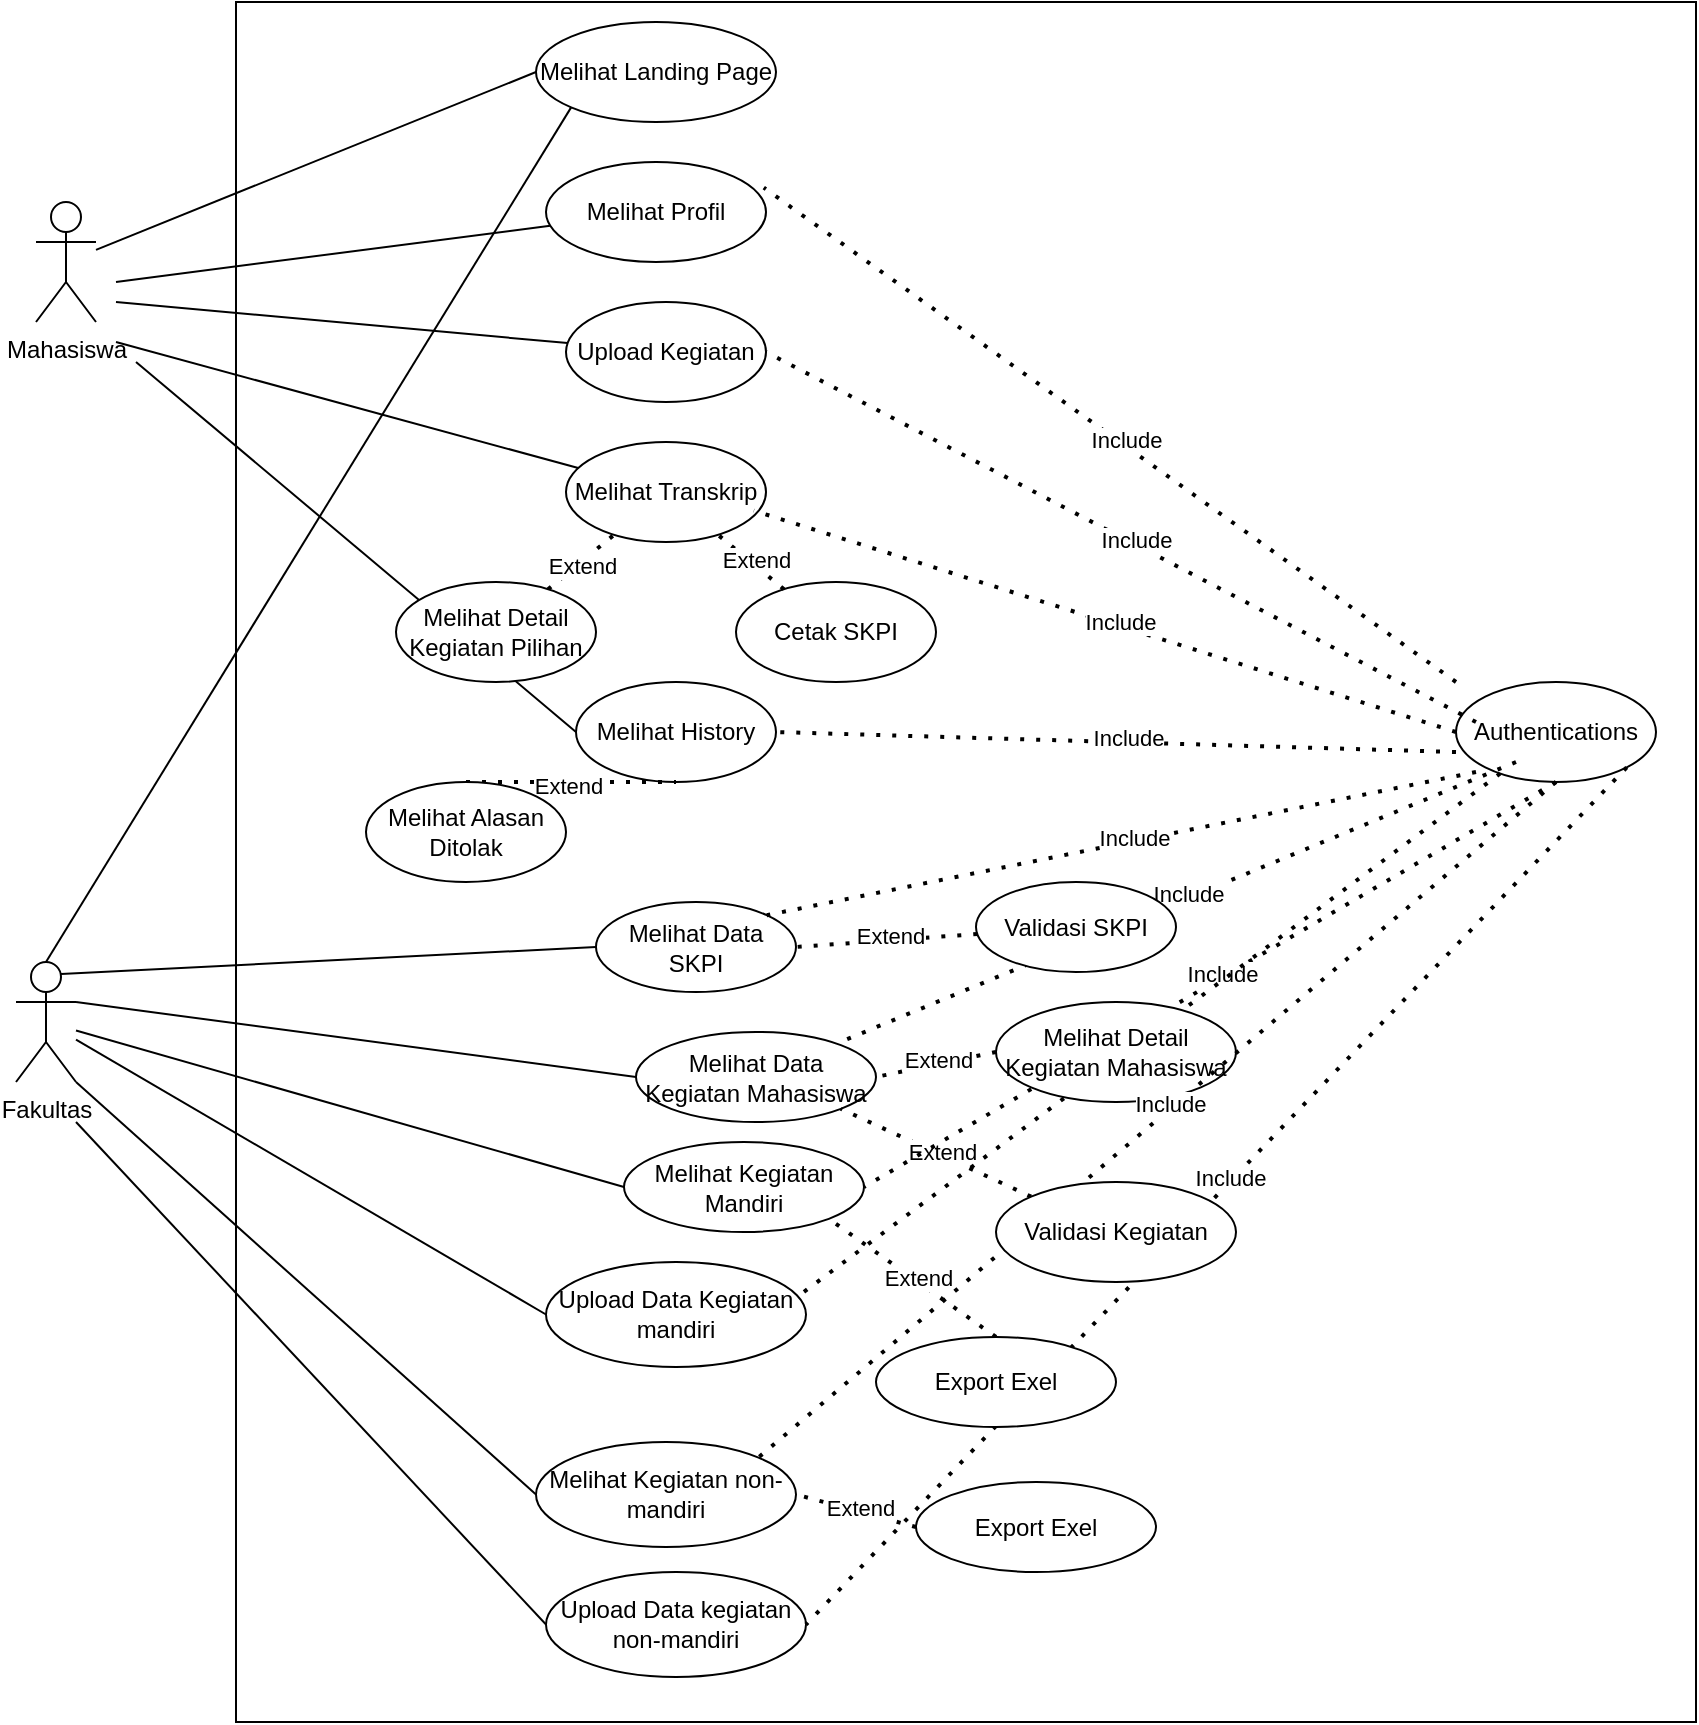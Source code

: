 <mxfile version="22.1.18" type="device">
  <diagram name="Page-1" id="A6B7-cWxKGjiSPkoLE6h">
    <mxGraphModel dx="2049" dy="1080" grid="1" gridSize="10" guides="1" tooltips="1" connect="1" arrows="1" fold="1" page="1" pageScale="1" pageWidth="827" pageHeight="1169" math="0" shadow="0">
      <root>
        <mxCell id="0" />
        <mxCell id="1" parent="0" />
        <mxCell id="1y4yaPu94soA09TT-AYd-12" value="" style="rounded=0;whiteSpace=wrap;html=1;" vertex="1" parent="1">
          <mxGeometry x="160" y="70" width="730" height="860" as="geometry" />
        </mxCell>
        <mxCell id="1y4yaPu94soA09TT-AYd-1" value="Mahasiswa" style="shape=umlActor;verticalLabelPosition=bottom;verticalAlign=top;html=1;outlineConnect=0;" vertex="1" parent="1">
          <mxGeometry x="60" y="170" width="30" height="60" as="geometry" />
        </mxCell>
        <mxCell id="1y4yaPu94soA09TT-AYd-3" value="Fakultas" style="shape=umlActor;verticalLabelPosition=bottom;verticalAlign=top;html=1;outlineConnect=0;" vertex="1" parent="1">
          <mxGeometry x="50" y="550" width="30" height="60" as="geometry" />
        </mxCell>
        <mxCell id="1y4yaPu94soA09TT-AYd-14" value="Melihat Landing Page" style="ellipse;whiteSpace=wrap;html=1;" vertex="1" parent="1">
          <mxGeometry x="310" y="80" width="120" height="50" as="geometry" />
        </mxCell>
        <mxCell id="1y4yaPu94soA09TT-AYd-18" value="" style="endArrow=none;html=1;rounded=0;exitX=0;exitY=0.5;exitDx=0;exitDy=0;" edge="1" parent="1" source="1y4yaPu94soA09TT-AYd-14" target="1y4yaPu94soA09TT-AYd-1">
          <mxGeometry width="50" height="50" relative="1" as="geometry">
            <mxPoint x="430" y="490" as="sourcePoint" />
            <mxPoint x="480" y="440" as="targetPoint" />
          </mxGeometry>
        </mxCell>
        <mxCell id="1y4yaPu94soA09TT-AYd-32" value="Melihat Profil" style="ellipse;whiteSpace=wrap;html=1;" vertex="1" parent="1">
          <mxGeometry x="315" y="150" width="110" height="50" as="geometry" />
        </mxCell>
        <mxCell id="1y4yaPu94soA09TT-AYd-33" value="" style="endArrow=none;html=1;rounded=0;" edge="1" parent="1" source="1y4yaPu94soA09TT-AYd-32">
          <mxGeometry width="50" height="50" relative="1" as="geometry">
            <mxPoint x="341" y="181" as="sourcePoint" />
            <mxPoint x="100" y="210" as="targetPoint" />
          </mxGeometry>
        </mxCell>
        <mxCell id="1y4yaPu94soA09TT-AYd-39" value="Upload Kegiatan" style="ellipse;whiteSpace=wrap;html=1;" vertex="1" parent="1">
          <mxGeometry x="325" y="220" width="100" height="50" as="geometry" />
        </mxCell>
        <mxCell id="1y4yaPu94soA09TT-AYd-42" value="Authentications" style="ellipse;whiteSpace=wrap;html=1;" vertex="1" parent="1">
          <mxGeometry x="770" y="410" width="100" height="50" as="geometry" />
        </mxCell>
        <mxCell id="1y4yaPu94soA09TT-AYd-44" value="" style="endArrow=none;html=1;rounded=0;" edge="1" parent="1" source="1y4yaPu94soA09TT-AYd-39">
          <mxGeometry width="50" height="50" relative="1" as="geometry">
            <mxPoint x="327" y="192" as="sourcePoint" />
            <mxPoint x="100" y="220" as="targetPoint" />
          </mxGeometry>
        </mxCell>
        <mxCell id="1y4yaPu94soA09TT-AYd-45" value="Melihat Transkrip" style="ellipse;whiteSpace=wrap;html=1;" vertex="1" parent="1">
          <mxGeometry x="325" y="290" width="100" height="50" as="geometry" />
        </mxCell>
        <mxCell id="1y4yaPu94soA09TT-AYd-46" value="" style="endArrow=none;html=1;rounded=0;" edge="1" parent="1" source="1y4yaPu94soA09TT-AYd-45">
          <mxGeometry width="50" height="50" relative="1" as="geometry">
            <mxPoint x="336" y="251" as="sourcePoint" />
            <mxPoint x="100" y="240" as="targetPoint" />
          </mxGeometry>
        </mxCell>
        <mxCell id="1y4yaPu94soA09TT-AYd-48" value="" style="endArrow=none;dashed=1;html=1;dashPattern=1 3;strokeWidth=2;rounded=0;" edge="1" parent="1" source="1y4yaPu94soA09TT-AYd-47" target="1y4yaPu94soA09TT-AYd-45">
          <mxGeometry width="50" height="50" relative="1" as="geometry">
            <mxPoint x="430" y="490" as="sourcePoint" />
            <mxPoint x="480" y="440" as="targetPoint" />
          </mxGeometry>
        </mxCell>
        <mxCell id="1y4yaPu94soA09TT-AYd-49" value="Extend" style="edgeLabel;html=1;align=center;verticalAlign=middle;resizable=0;points=[];" vertex="1" connectable="0" parent="1y4yaPu94soA09TT-AYd-48">
          <mxGeometry x="-0.037" y="-2" relative="1" as="geometry">
            <mxPoint as="offset" />
          </mxGeometry>
        </mxCell>
        <mxCell id="1y4yaPu94soA09TT-AYd-50" value="Cetak SKPI" style="ellipse;whiteSpace=wrap;html=1;" vertex="1" parent="1">
          <mxGeometry x="410" y="360" width="100" height="50" as="geometry" />
        </mxCell>
        <mxCell id="1y4yaPu94soA09TT-AYd-51" value="" style="endArrow=none;dashed=1;html=1;dashPattern=1 3;strokeWidth=2;rounded=0;" edge="1" parent="1" source="1y4yaPu94soA09TT-AYd-50" target="1y4yaPu94soA09TT-AYd-45">
          <mxGeometry width="50" height="50" relative="1" as="geometry">
            <mxPoint x="432" y="372" as="sourcePoint" />
            <mxPoint x="370" y="338" as="targetPoint" />
          </mxGeometry>
        </mxCell>
        <mxCell id="1y4yaPu94soA09TT-AYd-52" value="Extend" style="edgeLabel;html=1;align=center;verticalAlign=middle;resizable=0;points=[];" vertex="1" connectable="0" parent="1y4yaPu94soA09TT-AYd-51">
          <mxGeometry x="-0.037" y="-2" relative="1" as="geometry">
            <mxPoint as="offset" />
          </mxGeometry>
        </mxCell>
        <mxCell id="1y4yaPu94soA09TT-AYd-53" value="Melihat History" style="ellipse;whiteSpace=wrap;html=1;" vertex="1" parent="1">
          <mxGeometry x="330" y="410" width="100" height="50" as="geometry" />
        </mxCell>
        <mxCell id="1y4yaPu94soA09TT-AYd-54" value="" style="endArrow=none;html=1;rounded=0;exitX=0;exitY=0.5;exitDx=0;exitDy=0;" edge="1" parent="1" source="1y4yaPu94soA09TT-AYd-53">
          <mxGeometry width="50" height="50" relative="1" as="geometry">
            <mxPoint x="345" y="305" as="sourcePoint" />
            <mxPoint x="110" y="250" as="targetPoint" />
          </mxGeometry>
        </mxCell>
        <mxCell id="1y4yaPu94soA09TT-AYd-57" value="" style="endArrow=none;dashed=1;html=1;dashPattern=1 3;strokeWidth=2;rounded=0;exitX=0.5;exitY=0;exitDx=0;exitDy=0;entryX=0.5;entryY=1;entryDx=0;entryDy=0;" edge="1" parent="1" source="1y4yaPu94soA09TT-AYd-55" target="1y4yaPu94soA09TT-AYd-53">
          <mxGeometry width="50" height="50" relative="1" as="geometry">
            <mxPoint x="442" y="382" as="sourcePoint" />
            <mxPoint x="408" y="338" as="targetPoint" />
          </mxGeometry>
        </mxCell>
        <mxCell id="1y4yaPu94soA09TT-AYd-58" value="Extend" style="edgeLabel;html=1;align=center;verticalAlign=middle;resizable=0;points=[];" vertex="1" connectable="0" parent="1y4yaPu94soA09TT-AYd-57">
          <mxGeometry x="-0.037" y="-2" relative="1" as="geometry">
            <mxPoint as="offset" />
          </mxGeometry>
        </mxCell>
        <mxCell id="1y4yaPu94soA09TT-AYd-66" value="Melihat Data SKPI" style="ellipse;whiteSpace=wrap;html=1;" vertex="1" parent="1">
          <mxGeometry x="340" y="520" width="100" height="45" as="geometry" />
        </mxCell>
        <mxCell id="1y4yaPu94soA09TT-AYd-69" value="" style="endArrow=none;dashed=1;html=1;dashPattern=1 3;strokeWidth=2;rounded=0;entryX=1;entryY=0.5;entryDx=0;entryDy=0;" edge="1" parent="1" source="1y4yaPu94soA09TT-AYd-68" target="1y4yaPu94soA09TT-AYd-66">
          <mxGeometry width="50" height="50" relative="1" as="geometry">
            <mxPoint x="416" y="331" as="sourcePoint" />
            <mxPoint x="479" y="309" as="targetPoint" />
          </mxGeometry>
        </mxCell>
        <mxCell id="1y4yaPu94soA09TT-AYd-70" value="Extend" style="edgeLabel;html=1;align=center;verticalAlign=middle;resizable=0;points=[];" vertex="1" connectable="0" parent="1y4yaPu94soA09TT-AYd-69">
          <mxGeometry x="-0.037" y="-2" relative="1" as="geometry">
            <mxPoint as="offset" />
          </mxGeometry>
        </mxCell>
        <mxCell id="1y4yaPu94soA09TT-AYd-71" value="Melihat Data Kegiatan Mahasiswa" style="ellipse;whiteSpace=wrap;html=1;" vertex="1" parent="1">
          <mxGeometry x="360" y="585" width="120" height="45" as="geometry" />
        </mxCell>
        <mxCell id="1y4yaPu94soA09TT-AYd-72" value="" style="endArrow=none;html=1;rounded=0;exitX=0;exitY=0.5;exitDx=0;exitDy=0;entryX=1;entryY=0.333;entryDx=0;entryDy=0;entryPerimeter=0;" edge="1" parent="1" source="1y4yaPu94soA09TT-AYd-71" target="1y4yaPu94soA09TT-AYd-3">
          <mxGeometry width="50" height="50" relative="1" as="geometry">
            <mxPoint x="380" y="518" as="sourcePoint" />
            <mxPoint x="90" y="525" as="targetPoint" />
          </mxGeometry>
        </mxCell>
        <mxCell id="1y4yaPu94soA09TT-AYd-74" value="" style="endArrow=none;dashed=1;html=1;dashPattern=1 3;strokeWidth=2;rounded=0;entryX=1;entryY=1;entryDx=0;entryDy=0;exitX=0;exitY=0;exitDx=0;exitDy=0;" edge="1" parent="1" source="1y4yaPu94soA09TT-AYd-76" target="1y4yaPu94soA09TT-AYd-71">
          <mxGeometry width="50" height="50" relative="1" as="geometry">
            <mxPoint x="530" y="635" as="sourcePoint" />
            <mxPoint x="480" y="563" as="targetPoint" />
          </mxGeometry>
        </mxCell>
        <mxCell id="1y4yaPu94soA09TT-AYd-75" value="Extend" style="edgeLabel;html=1;align=center;verticalAlign=middle;resizable=0;points=[];" vertex="1" connectable="0" parent="1y4yaPu94soA09TT-AYd-74">
          <mxGeometry x="-0.037" y="-2" relative="1" as="geometry">
            <mxPoint as="offset" />
          </mxGeometry>
        </mxCell>
        <mxCell id="1y4yaPu94soA09TT-AYd-77" value="" style="endArrow=none;dashed=1;html=1;dashPattern=1 3;strokeWidth=2;rounded=0;exitX=0;exitY=0.5;exitDx=0;exitDy=0;entryX=1;entryY=0.5;entryDx=0;entryDy=0;" edge="1" parent="1" source="1y4yaPu94soA09TT-AYd-73" target="1y4yaPu94soA09TT-AYd-71">
          <mxGeometry width="50" height="50" relative="1" as="geometry">
            <mxPoint x="540" y="645" as="sourcePoint" />
            <mxPoint x="490" y="573" as="targetPoint" />
          </mxGeometry>
        </mxCell>
        <mxCell id="1y4yaPu94soA09TT-AYd-78" value="Extend" style="edgeLabel;html=1;align=center;verticalAlign=middle;resizable=0;points=[];" vertex="1" connectable="0" parent="1y4yaPu94soA09TT-AYd-77">
          <mxGeometry x="-0.037" y="-2" relative="1" as="geometry">
            <mxPoint as="offset" />
          </mxGeometry>
        </mxCell>
        <mxCell id="1y4yaPu94soA09TT-AYd-79" value="Melihat Kegiatan Mandiri" style="ellipse;whiteSpace=wrap;html=1;" vertex="1" parent="1">
          <mxGeometry x="354" y="640" width="120" height="45" as="geometry" />
        </mxCell>
        <mxCell id="1y4yaPu94soA09TT-AYd-80" value="" style="endArrow=none;html=1;rounded=0;exitX=0;exitY=0.5;exitDx=0;exitDy=0;" edge="1" parent="1" source="1y4yaPu94soA09TT-AYd-79" target="1y4yaPu94soA09TT-AYd-3">
          <mxGeometry width="50" height="50" relative="1" as="geometry">
            <mxPoint x="370" y="573" as="sourcePoint" />
            <mxPoint x="100" y="535" as="targetPoint" />
          </mxGeometry>
        </mxCell>
        <mxCell id="1y4yaPu94soA09TT-AYd-82" value="" style="endArrow=none;dashed=1;html=1;dashPattern=1 3;strokeWidth=2;rounded=0;entryX=1;entryY=1;entryDx=0;entryDy=0;exitX=0.5;exitY=0;exitDx=0;exitDy=0;" edge="1" parent="1" source="1y4yaPu94soA09TT-AYd-81" target="1y4yaPu94soA09TT-AYd-79">
          <mxGeometry width="50" height="50" relative="1" as="geometry">
            <mxPoint x="540" y="645" as="sourcePoint" />
            <mxPoint x="473" y="588" as="targetPoint" />
          </mxGeometry>
        </mxCell>
        <mxCell id="1y4yaPu94soA09TT-AYd-83" value="Extend" style="edgeLabel;html=1;align=center;verticalAlign=middle;resizable=0;points=[];" vertex="1" connectable="0" parent="1y4yaPu94soA09TT-AYd-82">
          <mxGeometry x="-0.037" y="-2" relative="1" as="geometry">
            <mxPoint as="offset" />
          </mxGeometry>
        </mxCell>
        <mxCell id="1y4yaPu94soA09TT-AYd-84" value="Upload Data Kegiatan mandiri" style="ellipse;whiteSpace=wrap;html=1;" vertex="1" parent="1">
          <mxGeometry x="315" y="700" width="130" height="52.5" as="geometry" />
        </mxCell>
        <mxCell id="1y4yaPu94soA09TT-AYd-85" value="" style="endArrow=none;html=1;rounded=0;exitX=0;exitY=0.5;exitDx=0;exitDy=0;" edge="1" parent="1" source="1y4yaPu94soA09TT-AYd-84" target="1y4yaPu94soA09TT-AYd-3">
          <mxGeometry width="50" height="50" relative="1" as="geometry">
            <mxPoint x="364" y="643" as="sourcePoint" />
            <mxPoint x="100" y="550" as="targetPoint" />
          </mxGeometry>
        </mxCell>
        <mxCell id="1y4yaPu94soA09TT-AYd-86" value="Melihat Kegiatan non-mandiri" style="ellipse;whiteSpace=wrap;html=1;" vertex="1" parent="1">
          <mxGeometry x="310" y="790" width="130" height="52.5" as="geometry" />
        </mxCell>
        <mxCell id="1y4yaPu94soA09TT-AYd-87" value="Export Exel" style="ellipse;whiteSpace=wrap;html=1;" vertex="1" parent="1">
          <mxGeometry x="500" y="810" width="120" height="45" as="geometry" />
        </mxCell>
        <mxCell id="1y4yaPu94soA09TT-AYd-88" value="" style="endArrow=none;dashed=1;html=1;dashPattern=1 3;strokeWidth=2;rounded=0;entryX=1;entryY=0.5;entryDx=0;entryDy=0;exitX=0;exitY=0.5;exitDx=0;exitDy=0;" edge="1" parent="1" source="1y4yaPu94soA09TT-AYd-87" target="1y4yaPu94soA09TT-AYd-86">
          <mxGeometry width="50" height="50" relative="1" as="geometry">
            <mxPoint x="520" y="695" as="sourcePoint" />
            <mxPoint x="467" y="658" as="targetPoint" />
          </mxGeometry>
        </mxCell>
        <mxCell id="1y4yaPu94soA09TT-AYd-89" value="Extend" style="edgeLabel;html=1;align=center;verticalAlign=middle;resizable=0;points=[];" vertex="1" connectable="0" parent="1y4yaPu94soA09TT-AYd-88">
          <mxGeometry x="-0.037" y="-2" relative="1" as="geometry">
            <mxPoint as="offset" />
          </mxGeometry>
        </mxCell>
        <mxCell id="1y4yaPu94soA09TT-AYd-90" value="" style="endArrow=none;html=1;rounded=0;exitX=0;exitY=1;exitDx=0;exitDy=0;entryX=0.5;entryY=0;entryDx=0;entryDy=0;entryPerimeter=0;" edge="1" parent="1" source="1y4yaPu94soA09TT-AYd-14" target="1y4yaPu94soA09TT-AYd-3">
          <mxGeometry width="50" height="50" relative="1" as="geometry">
            <mxPoint x="380" y="518" as="sourcePoint" />
            <mxPoint x="80" y="480" as="targetPoint" />
          </mxGeometry>
        </mxCell>
        <mxCell id="1y4yaPu94soA09TT-AYd-91" value="" style="endArrow=none;dashed=1;html=1;dashPattern=1 3;strokeWidth=2;rounded=0;entryX=0.99;entryY=0.257;entryDx=0;entryDy=0;entryPerimeter=0;" edge="1" parent="1" target="1y4yaPu94soA09TT-AYd-32">
          <mxGeometry width="50" height="50" relative="1" as="geometry">
            <mxPoint x="770" y="410" as="sourcePoint" />
            <mxPoint x="480" y="518" as="targetPoint" />
          </mxGeometry>
        </mxCell>
        <mxCell id="1y4yaPu94soA09TT-AYd-92" value="Include" style="edgeLabel;html=1;align=center;verticalAlign=middle;resizable=0;points=[];" vertex="1" connectable="0" parent="1y4yaPu94soA09TT-AYd-91">
          <mxGeometry x="-0.037" y="-2" relative="1" as="geometry">
            <mxPoint as="offset" />
          </mxGeometry>
        </mxCell>
        <mxCell id="1y4yaPu94soA09TT-AYd-93" value="" style="endArrow=none;dashed=1;html=1;dashPattern=1 3;strokeWidth=2;rounded=0;entryX=1;entryY=0.5;entryDx=0;entryDy=0;" edge="1" parent="1" target="1y4yaPu94soA09TT-AYd-39">
          <mxGeometry width="50" height="50" relative="1" as="geometry">
            <mxPoint x="780" y="430" as="sourcePoint" />
            <mxPoint x="434" y="173" as="targetPoint" />
          </mxGeometry>
        </mxCell>
        <mxCell id="1y4yaPu94soA09TT-AYd-94" value="Include" style="edgeLabel;html=1;align=center;verticalAlign=middle;resizable=0;points=[];" vertex="1" connectable="0" parent="1y4yaPu94soA09TT-AYd-93">
          <mxGeometry x="-0.037" y="-2" relative="1" as="geometry">
            <mxPoint as="offset" />
          </mxGeometry>
        </mxCell>
        <mxCell id="1y4yaPu94soA09TT-AYd-95" value="" style="endArrow=none;dashed=1;html=1;dashPattern=1 3;strokeWidth=2;rounded=0;entryX=0.939;entryY=0.686;entryDx=0;entryDy=0;entryPerimeter=0;exitX=0;exitY=0.5;exitDx=0;exitDy=0;" edge="1" parent="1" source="1y4yaPu94soA09TT-AYd-42" target="1y4yaPu94soA09TT-AYd-45">
          <mxGeometry width="50" height="50" relative="1" as="geometry">
            <mxPoint x="790" y="440" as="sourcePoint" />
            <mxPoint x="435" y="255" as="targetPoint" />
          </mxGeometry>
        </mxCell>
        <mxCell id="1y4yaPu94soA09TT-AYd-96" value="Include" style="edgeLabel;html=1;align=center;verticalAlign=middle;resizable=0;points=[];" vertex="1" connectable="0" parent="1y4yaPu94soA09TT-AYd-95">
          <mxGeometry x="-0.037" y="-2" relative="1" as="geometry">
            <mxPoint as="offset" />
          </mxGeometry>
        </mxCell>
        <mxCell id="1y4yaPu94soA09TT-AYd-55" value="Melihat Alasan Ditolak" style="ellipse;whiteSpace=wrap;html=1;" vertex="1" parent="1">
          <mxGeometry x="225" y="460" width="100" height="50" as="geometry" />
        </mxCell>
        <mxCell id="1y4yaPu94soA09TT-AYd-47" value="Melihat Detail Kegiatan Pilihan" style="ellipse;whiteSpace=wrap;html=1;" vertex="1" parent="1">
          <mxGeometry x="240" y="360" width="100" height="50" as="geometry" />
        </mxCell>
        <mxCell id="1y4yaPu94soA09TT-AYd-98" value="" style="endArrow=none;dashed=1;html=1;dashPattern=1 3;strokeWidth=2;rounded=0;entryX=1;entryY=0.5;entryDx=0;entryDy=0;" edge="1" parent="1" target="1y4yaPu94soA09TT-AYd-53">
          <mxGeometry width="50" height="50" relative="1" as="geometry">
            <mxPoint x="770" y="445" as="sourcePoint" />
            <mxPoint x="429" y="334" as="targetPoint" />
          </mxGeometry>
        </mxCell>
        <mxCell id="1y4yaPu94soA09TT-AYd-99" value="Include" style="edgeLabel;html=1;align=center;verticalAlign=middle;resizable=0;points=[];" vertex="1" connectable="0" parent="1y4yaPu94soA09TT-AYd-98">
          <mxGeometry x="-0.037" y="-2" relative="1" as="geometry">
            <mxPoint as="offset" />
          </mxGeometry>
        </mxCell>
        <mxCell id="1y4yaPu94soA09TT-AYd-100" value="" style="endArrow=none;html=1;rounded=0;exitX=0;exitY=0.5;exitDx=0;exitDy=0;entryX=0.75;entryY=0.1;entryDx=0;entryDy=0;entryPerimeter=0;" edge="1" parent="1" source="1y4yaPu94soA09TT-AYd-66" target="1y4yaPu94soA09TT-AYd-3">
          <mxGeometry width="50" height="50" relative="1" as="geometry">
            <mxPoint x="370" y="618" as="sourcePoint" />
            <mxPoint x="90" y="580" as="targetPoint" />
          </mxGeometry>
        </mxCell>
        <mxCell id="1y4yaPu94soA09TT-AYd-101" value="" style="endArrow=none;html=1;rounded=0;exitX=0;exitY=0.5;exitDx=0;exitDy=0;entryX=1;entryY=1;entryDx=0;entryDy=0;entryPerimeter=0;" edge="1" parent="1" source="1y4yaPu94soA09TT-AYd-86" target="1y4yaPu94soA09TT-AYd-3">
          <mxGeometry width="50" height="50" relative="1" as="geometry">
            <mxPoint x="310" y="766" as="sourcePoint" />
            <mxPoint x="90" y="601" as="targetPoint" />
          </mxGeometry>
        </mxCell>
        <mxCell id="1y4yaPu94soA09TT-AYd-102" value="Upload Data kegiatan non-mandiri" style="ellipse;whiteSpace=wrap;html=1;" vertex="1" parent="1">
          <mxGeometry x="315" y="855" width="130" height="52.5" as="geometry" />
        </mxCell>
        <mxCell id="1y4yaPu94soA09TT-AYd-103" value="" style="endArrow=none;html=1;rounded=0;exitX=0;exitY=0.5;exitDx=0;exitDy=0;" edge="1" parent="1" source="1y4yaPu94soA09TT-AYd-102">
          <mxGeometry width="50" height="50" relative="1" as="geometry">
            <mxPoint x="320" y="826" as="sourcePoint" />
            <mxPoint x="80" y="630" as="targetPoint" />
          </mxGeometry>
        </mxCell>
        <mxCell id="1y4yaPu94soA09TT-AYd-104" value="" style="endArrow=none;dashed=1;html=1;dashPattern=1 3;strokeWidth=2;rounded=0;entryX=1;entryY=0;entryDx=0;entryDy=0;" edge="1" parent="1" target="1y4yaPu94soA09TT-AYd-66">
          <mxGeometry width="50" height="50" relative="1" as="geometry">
            <mxPoint x="780" y="455" as="sourcePoint" />
            <mxPoint x="440" y="445" as="targetPoint" />
          </mxGeometry>
        </mxCell>
        <mxCell id="1y4yaPu94soA09TT-AYd-105" value="Include" style="edgeLabel;html=1;align=center;verticalAlign=middle;resizable=0;points=[];" vertex="1" connectable="0" parent="1y4yaPu94soA09TT-AYd-104">
          <mxGeometry x="-0.037" y="-2" relative="1" as="geometry">
            <mxPoint as="offset" />
          </mxGeometry>
        </mxCell>
        <mxCell id="1y4yaPu94soA09TT-AYd-106" value="" style="endArrow=none;dashed=1;html=1;dashPattern=1 3;strokeWidth=2;rounded=0;" edge="1" parent="1" target="1y4yaPu94soA09TT-AYd-71">
          <mxGeometry width="50" height="50" relative="1" as="geometry">
            <mxPoint x="800" y="450" as="sourcePoint" />
            <mxPoint x="436" y="537" as="targetPoint" />
          </mxGeometry>
        </mxCell>
        <mxCell id="1y4yaPu94soA09TT-AYd-107" value="Include" style="edgeLabel;html=1;align=center;verticalAlign=middle;resizable=0;points=[];" vertex="1" connectable="0" parent="1y4yaPu94soA09TT-AYd-106">
          <mxGeometry x="-0.037" y="-2" relative="1" as="geometry">
            <mxPoint as="offset" />
          </mxGeometry>
        </mxCell>
        <mxCell id="1y4yaPu94soA09TT-AYd-68" value="Validasi SKPI" style="ellipse;whiteSpace=wrap;html=1;" vertex="1" parent="1">
          <mxGeometry x="530" y="510" width="100" height="45" as="geometry" />
        </mxCell>
        <mxCell id="1y4yaPu94soA09TT-AYd-108" value="" style="endArrow=none;dashed=1;html=1;dashPattern=1 3;strokeWidth=2;rounded=0;exitX=0.5;exitY=1;exitDx=0;exitDy=0;entryX=1;entryY=0.5;entryDx=0;entryDy=0;" edge="1" parent="1" source="1y4yaPu94soA09TT-AYd-42" target="1y4yaPu94soA09TT-AYd-79">
          <mxGeometry width="50" height="50" relative="1" as="geometry">
            <mxPoint x="800" y="475" as="sourcePoint" />
            <mxPoint x="472" y="601" as="targetPoint" />
          </mxGeometry>
        </mxCell>
        <mxCell id="1y4yaPu94soA09TT-AYd-109" value="Include" style="edgeLabel;html=1;align=center;verticalAlign=middle;resizable=0;points=[];" vertex="1" connectable="0" parent="1y4yaPu94soA09TT-AYd-108">
          <mxGeometry x="-0.037" y="-2" relative="1" as="geometry">
            <mxPoint as="offset" />
          </mxGeometry>
        </mxCell>
        <mxCell id="1y4yaPu94soA09TT-AYd-110" value="" style="endArrow=none;dashed=1;html=1;dashPattern=1 3;strokeWidth=2;rounded=0;entryX=0.969;entryY=0.327;entryDx=0;entryDy=0;entryPerimeter=0;" edge="1" parent="1" source="1y4yaPu94soA09TT-AYd-42" target="1y4yaPu94soA09TT-AYd-84">
          <mxGeometry width="50" height="50" relative="1" as="geometry">
            <mxPoint x="830" y="470" as="sourcePoint" />
            <mxPoint x="484" y="673" as="targetPoint" />
          </mxGeometry>
        </mxCell>
        <mxCell id="1y4yaPu94soA09TT-AYd-111" value="Include" style="edgeLabel;html=1;align=center;verticalAlign=middle;resizable=0;points=[];" vertex="1" connectable="0" parent="1y4yaPu94soA09TT-AYd-110">
          <mxGeometry x="-0.037" y="-2" relative="1" as="geometry">
            <mxPoint as="offset" />
          </mxGeometry>
        </mxCell>
        <mxCell id="1y4yaPu94soA09TT-AYd-73" value="Melihat Detail Kegiatan Mahasiswa" style="ellipse;whiteSpace=wrap;html=1;" vertex="1" parent="1">
          <mxGeometry x="540" y="570" width="120" height="50" as="geometry" />
        </mxCell>
        <mxCell id="1y4yaPu94soA09TT-AYd-112" value="" style="endArrow=none;dashed=1;html=1;dashPattern=1 3;strokeWidth=2;rounded=0;entryX=1;entryY=0;entryDx=0;entryDy=0;exitX=0.5;exitY=1;exitDx=0;exitDy=0;" edge="1" parent="1" source="1y4yaPu94soA09TT-AYd-42" target="1y4yaPu94soA09TT-AYd-86">
          <mxGeometry width="50" height="50" relative="1" as="geometry">
            <mxPoint x="802" y="466" as="sourcePoint" />
            <mxPoint x="451" y="727" as="targetPoint" />
          </mxGeometry>
        </mxCell>
        <mxCell id="1y4yaPu94soA09TT-AYd-113" value="Include" style="edgeLabel;html=1;align=center;verticalAlign=middle;resizable=0;points=[];" vertex="1" connectable="0" parent="1y4yaPu94soA09TT-AYd-112">
          <mxGeometry x="-0.037" y="-2" relative="1" as="geometry">
            <mxPoint as="offset" />
          </mxGeometry>
        </mxCell>
        <mxCell id="1y4yaPu94soA09TT-AYd-114" value="" style="endArrow=none;dashed=1;html=1;dashPattern=1 3;strokeWidth=2;rounded=0;entryX=1;entryY=0.5;entryDx=0;entryDy=0;exitX=1;exitY=1;exitDx=0;exitDy=0;" edge="1" parent="1" source="1y4yaPu94soA09TT-AYd-42" target="1y4yaPu94soA09TT-AYd-102">
          <mxGeometry width="50" height="50" relative="1" as="geometry">
            <mxPoint x="830" y="470" as="sourcePoint" />
            <mxPoint x="431" y="808" as="targetPoint" />
          </mxGeometry>
        </mxCell>
        <mxCell id="1y4yaPu94soA09TT-AYd-115" value="Include" style="edgeLabel;html=1;align=center;verticalAlign=middle;resizable=0;points=[];" vertex="1" connectable="0" parent="1y4yaPu94soA09TT-AYd-114">
          <mxGeometry x="-0.037" y="-2" relative="1" as="geometry">
            <mxPoint as="offset" />
          </mxGeometry>
        </mxCell>
        <mxCell id="1y4yaPu94soA09TT-AYd-76" value="Validasi Kegiatan" style="ellipse;whiteSpace=wrap;html=1;" vertex="1" parent="1">
          <mxGeometry x="540" y="660" width="120" height="50" as="geometry" />
        </mxCell>
        <mxCell id="1y4yaPu94soA09TT-AYd-81" value="Export Exel" style="ellipse;whiteSpace=wrap;html=1;" vertex="1" parent="1">
          <mxGeometry x="480" y="737.5" width="120" height="45" as="geometry" />
        </mxCell>
      </root>
    </mxGraphModel>
  </diagram>
</mxfile>
